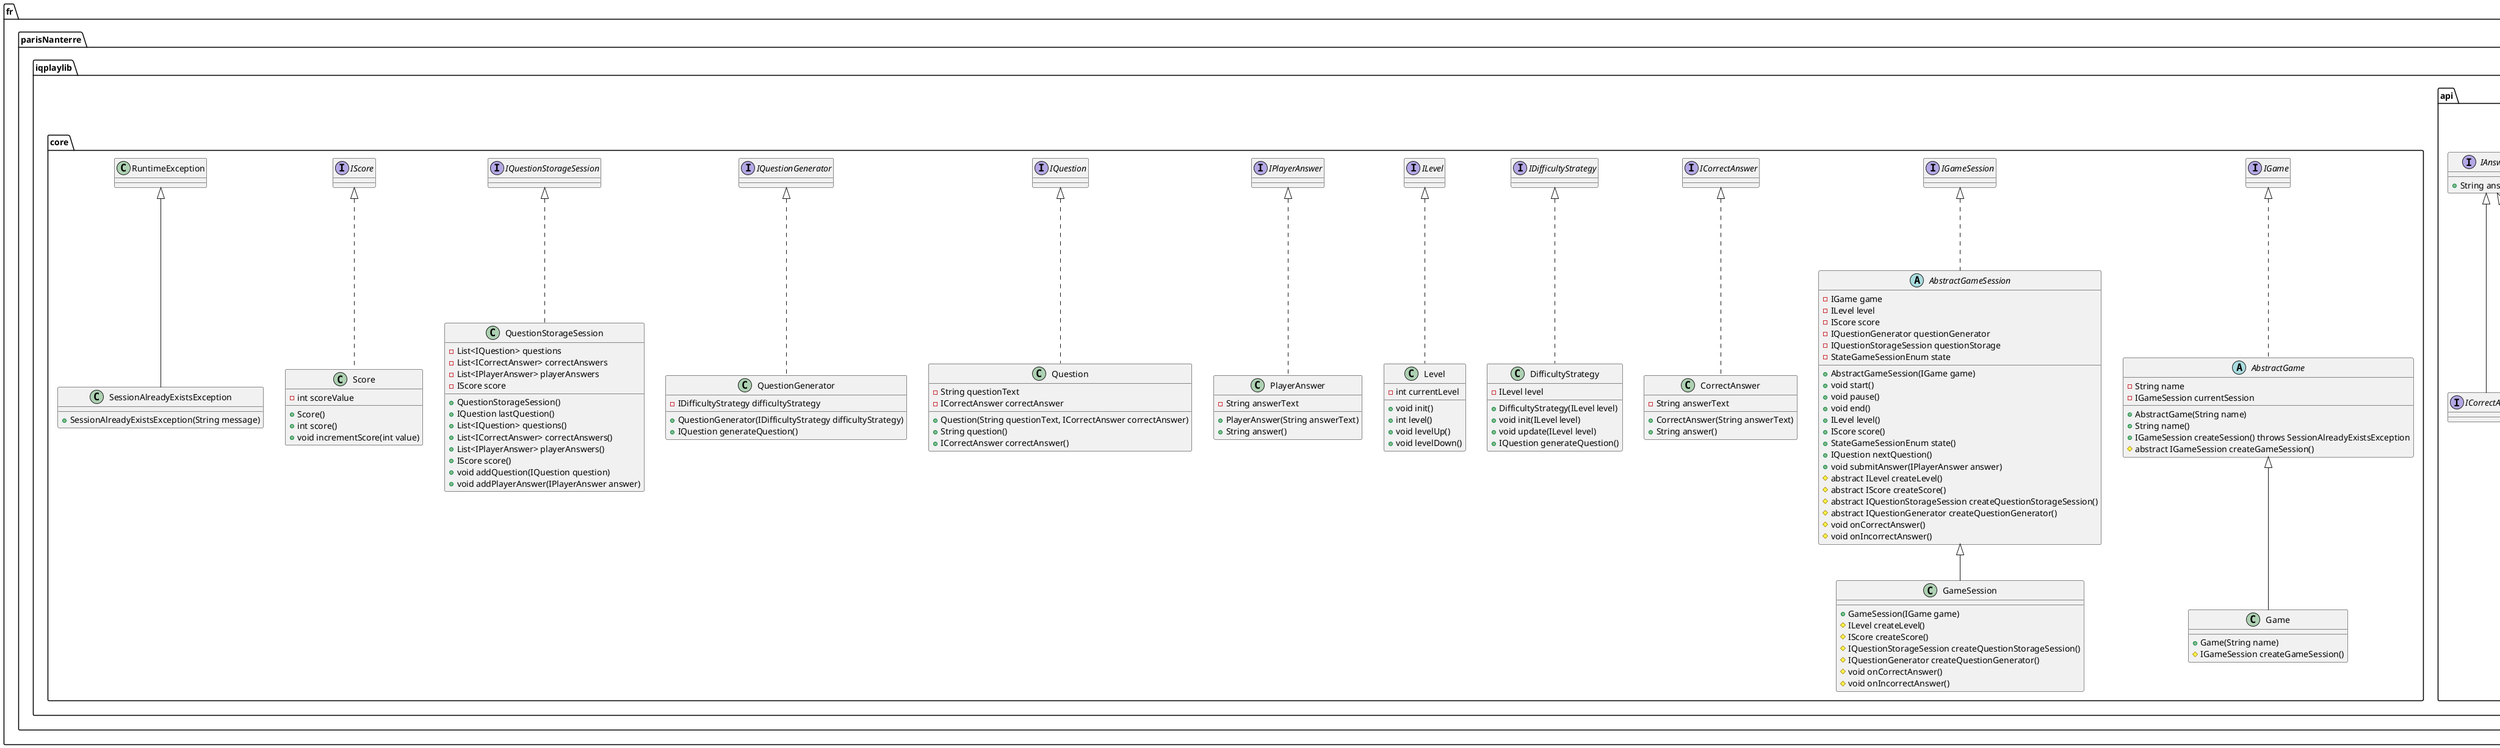 @startuml
package fr.parisNanterre.iqplaylib.api {

interface IAnswer {
    + String answer()
}

interface ICorrectAnswer extends IAnswer

interface IDifficultyStrategy {
    + void init(ILevel level)
    + void update(ILevel level)
    + IQuestion generateQuestion()
}

interface IGame {
    + String name()
    + IGameSession createSession() throws SessionAlreadyExistsException
}

interface IGameSession {
    + void start()
    + void pause()
    + void end()
    + ILevel level()
    + IScore score()
    + StateGameSessionEnum state()
    + IQuestion nextQuestion()
    + void submitAnswer(IPlayerAnswer answer)
}

interface ILevel {
    + void init()
    + int level()
    + void levelUp()
    + void levelDown()
}

interface IPlayerAnswer extends IAnswer

interface IQuestion {
    + String question()
    + ICorrectAnswer correctAnswer()
}

interface IQuestionGenerator {
    + IQuestion generateQuestion()
}

interface IQuestionStorageSession {
    + IQuestion lastQuestion()
    + List<IQuestion> questions()
    + List<ICorrectAnswer> correctAnswers()
    + List<IPlayerAnswer> playerAnswers()
    + IScore score()
    + void addQuestion(IQuestion question)
    + void addPlayerAnswer(IPlayerAnswer answer)
}

interface IScore {
    + int score()
    + void incrementScore(int value)
}

enum StateGameSessionEnum {
    CREATED, STARTED, PAUSED, ENDED, INTERRUPTED
}
}

package fr.parisNanterre.iqplaylib.core {

abstract class AbstractGame implements IGame {
    - String name
    - IGameSession currentSession
    + AbstractGame(String name)
    + String name()
    + IGameSession createSession() throws SessionAlreadyExistsException
    # abstract IGameSession createGameSession()
}

abstract class AbstractGameSession implements IGameSession {
    - IGame game
    - ILevel level
    - IScore score
    - IQuestionGenerator questionGenerator
    - IQuestionStorageSession questionStorage
    - StateGameSessionEnum state
    + AbstractGameSession(IGame game)
    + void start()
    + void pause()
    + void end()
    + ILevel level()
    + IScore score()
    + StateGameSessionEnum state()
    + IQuestion nextQuestion()
    + void submitAnswer(IPlayerAnswer answer)
    # abstract ILevel createLevel()
    # abstract IScore createScore()
    # abstract IQuestionStorageSession createQuestionStorageSession()
    # abstract IQuestionGenerator createQuestionGenerator()
    # void onCorrectAnswer()
    # void onIncorrectAnswer()
}

class CorrectAnswer implements ICorrectAnswer {
    - String answerText
    + CorrectAnswer(String answerText)
    + String answer()
}

class DifficultyStrategy implements IDifficultyStrategy {
    - ILevel level
    + DifficultyStrategy(ILevel level)
    + void init(ILevel level)
    + void update(ILevel level)
    + IQuestion generateQuestion()
}

class Game extends AbstractGame {
    + Game(String name)
    # IGameSession createGameSession()
}

class GameSession extends AbstractGameSession {
    + GameSession(IGame game)
    # ILevel createLevel()
    # IScore createScore()
    # IQuestionStorageSession createQuestionStorageSession()
    # IQuestionGenerator createQuestionGenerator()
    # void onCorrectAnswer()
    # void onIncorrectAnswer()
}

class Level implements ILevel {
    - int currentLevel
    + void init()
    + int level()
    + void levelUp()
    + void levelDown()
}

class PlayerAnswer implements IPlayerAnswer {
    - String answerText
    + PlayerAnswer(String answerText)
    + String answer()
}

class Question implements IQuestion {
    - String questionText
    - ICorrectAnswer correctAnswer
    + Question(String questionText, ICorrectAnswer correctAnswer)
    + String question()
    + ICorrectAnswer correctAnswer()
}

class QuestionGenerator implements IQuestionGenerator {
    - IDifficultyStrategy difficultyStrategy
    + QuestionGenerator(IDifficultyStrategy difficultyStrategy)
    + IQuestion generateQuestion()
}

class QuestionStorageSession implements IQuestionStorageSession {
    - List<IQuestion> questions
    - List<ICorrectAnswer> correctAnswers
    - List<IPlayerAnswer> playerAnswers
    - IScore score
    + QuestionStorageSession()
    + IQuestion lastQuestion()
    + List<IQuestion> questions()
    + List<ICorrectAnswer> correctAnswers()
    + List<IPlayerAnswer> playerAnswers()
    + IScore score()
    + void addQuestion(IQuestion question)
    + void addPlayerAnswer(IPlayerAnswer answer)
}

class Score implements IScore {
    - int scoreValue
    + Score()
    + int score()
    + void incrementScore(int value)
}

class SessionAlreadyExistsException extends RuntimeException {
    + SessionAlreadyExistsException(String message)
}
}
@enduml